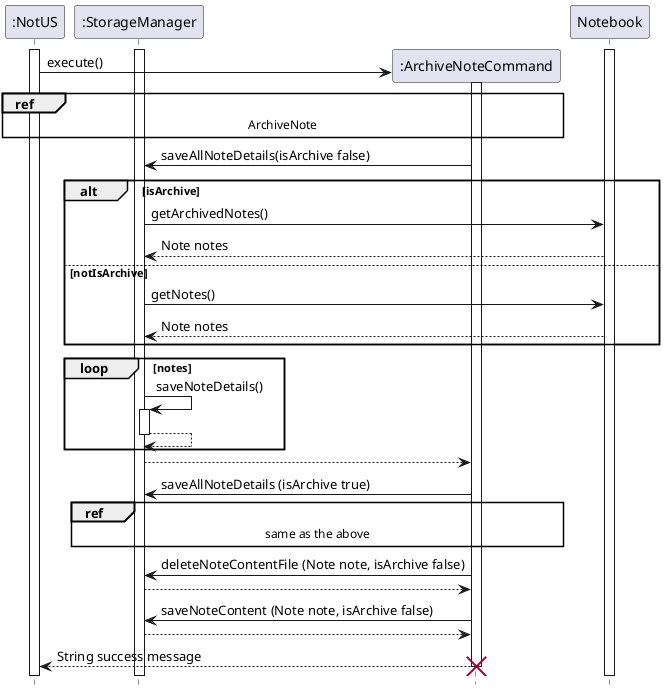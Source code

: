 @startuml
hide footbox

participant ":NotUS" as NotUS
participant ":StorageManager" as StorageManager
participant ":ArchiveNoteCommand" as ArchiveNoteCommand

create NotUS
activate NotUS


create StorageManager
activate StorageManager
create Notebook
activate Notebook
create ArchiveNoteCommand

NotUS -> ArchiveNoteCommand: execute()
activate ArchiveNoteCommand

ref over NotUS, ArchiveNoteCommand: ArchiveNote
ArchiveNoteCommand -> StorageManager: saveAllNoteDetails(isArchive false)
alt isArchive
StorageManager -> Notebook: getArchivedNotes()
Notebook --> StorageManager: Note notes

else notIsArchive
StorageManager -> Notebook: getNotes()
Notebook --> StorageManager: Note notes
end

loop notes
StorageManager -> StorageManager: saveNoteDetails()
activate StorageManager
StorageManager --> StorageManager
deactivate StorageManager
end

StorageManager --> ArchiveNoteCommand
ArchiveNoteCommand -> StorageManager: saveAllNoteDetails (isArchive true)
ref over ArchiveNoteCommand, StorageManager: same as the above

ArchiveNoteCommand -> StorageManager: deleteNoteContentFile (Note note, isArchive false)
StorageManager--> ArchiveNoteCommand
ArchiveNoteCommand -> StorageManager: saveNoteContent (Note note, isArchive false)
StorageManager--> ArchiveNoteCommand

ArchiveNoteCommand --> NotUS: String success message
deactivate ArchiveNoteCommand
destroy ArchiveNoteCommand
@enduml